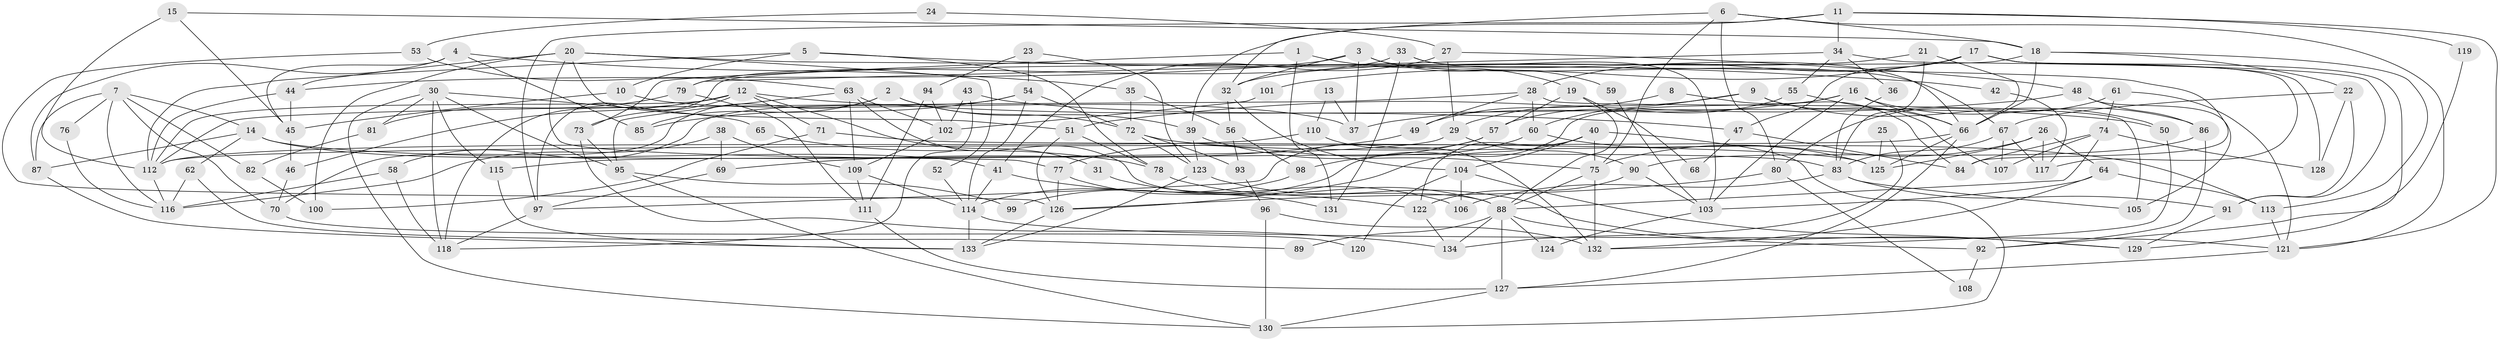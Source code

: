 // Generated by graph-tools (version 1.1) at 2025/51/03/09/25 04:51:13]
// undirected, 134 vertices, 268 edges
graph export_dot {
graph [start="1"]
  node [color=gray90,style=filled];
  1;
  2;
  3;
  4;
  5;
  6;
  7;
  8;
  9;
  10;
  11;
  12;
  13;
  14;
  15;
  16;
  17;
  18;
  19;
  20;
  21;
  22;
  23;
  24;
  25;
  26;
  27;
  28;
  29;
  30;
  31;
  32;
  33;
  34;
  35;
  36;
  37;
  38;
  39;
  40;
  41;
  42;
  43;
  44;
  45;
  46;
  47;
  48;
  49;
  50;
  51;
  52;
  53;
  54;
  55;
  56;
  57;
  58;
  59;
  60;
  61;
  62;
  63;
  64;
  65;
  66;
  67;
  68;
  69;
  70;
  71;
  72;
  73;
  74;
  75;
  76;
  77;
  78;
  79;
  80;
  81;
  82;
  83;
  84;
  85;
  86;
  87;
  88;
  89;
  90;
  91;
  92;
  93;
  94;
  95;
  96;
  97;
  98;
  99;
  100;
  101;
  102;
  103;
  104;
  105;
  106;
  107;
  108;
  109;
  110;
  111;
  112;
  113;
  114;
  115;
  116;
  117;
  118;
  119;
  120;
  121;
  122;
  123;
  124;
  125;
  126;
  127;
  128;
  129;
  130;
  131;
  132;
  133;
  134;
  1 -- 73;
  1 -- 131;
  1 -- 19;
  2 -- 85;
  2 -- 39;
  2 -- 70;
  2 -- 72;
  3 -- 37;
  3 -- 32;
  3 -- 44;
  3 -- 59;
  3 -- 67;
  4 -- 87;
  4 -- 35;
  4 -- 45;
  4 -- 85;
  5 -- 112;
  5 -- 78;
  5 -- 10;
  5 -- 42;
  6 -- 18;
  6 -- 80;
  6 -- 32;
  6 -- 75;
  6 -- 121;
  7 -- 14;
  7 -- 87;
  7 -- 70;
  7 -- 76;
  7 -- 82;
  7 -- 116;
  8 -- 84;
  8 -- 49;
  9 -- 50;
  9 -- 107;
  9 -- 29;
  9 -- 60;
  10 -- 45;
  10 -- 37;
  11 -- 121;
  11 -- 97;
  11 -- 34;
  11 -- 39;
  11 -- 119;
  12 -- 112;
  12 -- 46;
  12 -- 31;
  12 -- 47;
  12 -- 71;
  12 -- 73;
  12 -- 118;
  13 -- 110;
  13 -- 37;
  14 -- 41;
  14 -- 83;
  14 -- 62;
  14 -- 87;
  15 -- 18;
  15 -- 112;
  15 -- 45;
  16 -- 86;
  16 -- 66;
  16 -- 37;
  16 -- 99;
  16 -- 103;
  17 -- 28;
  17 -- 47;
  17 -- 92;
  17 -- 101;
  17 -- 117;
  17 -- 128;
  18 -- 97;
  18 -- 113;
  18 -- 22;
  18 -- 66;
  19 -- 88;
  19 -- 57;
  19 -- 68;
  20 -- 51;
  20 -- 44;
  20 -- 52;
  20 -- 77;
  20 -- 84;
  20 -- 100;
  21 -- 66;
  21 -- 32;
  21 -- 83;
  22 -- 91;
  22 -- 67;
  22 -- 128;
  23 -- 123;
  23 -- 54;
  23 -- 94;
  24 -- 27;
  24 -- 53;
  25 -- 125;
  25 -- 134;
  26 -- 75;
  26 -- 117;
  26 -- 64;
  26 -- 125;
  27 -- 41;
  27 -- 29;
  27 -- 48;
  28 -- 112;
  28 -- 60;
  28 -- 49;
  28 -- 105;
  29 -- 115;
  29 -- 90;
  30 -- 81;
  30 -- 95;
  30 -- 65;
  30 -- 115;
  30 -- 118;
  30 -- 130;
  31 -- 106;
  32 -- 56;
  32 -- 104;
  33 -- 103;
  33 -- 66;
  33 -- 79;
  33 -- 131;
  34 -- 91;
  34 -- 36;
  34 -- 55;
  34 -- 79;
  35 -- 56;
  35 -- 72;
  36 -- 83;
  38 -- 109;
  38 -- 116;
  38 -- 69;
  39 -- 123;
  39 -- 75;
  40 -- 130;
  40 -- 75;
  40 -- 104;
  40 -- 122;
  40 -- 126;
  41 -- 114;
  41 -- 122;
  42 -- 117;
  43 -- 118;
  43 -- 102;
  43 -- 50;
  44 -- 45;
  44 -- 112;
  45 -- 46;
  46 -- 70;
  47 -- 84;
  47 -- 68;
  48 -- 105;
  48 -- 51;
  48 -- 86;
  49 -- 69;
  50 -- 132;
  51 -- 126;
  51 -- 78;
  52 -- 114;
  53 -- 63;
  53 -- 126;
  54 -- 58;
  54 -- 114;
  54 -- 72;
  54 -- 85;
  55 -- 66;
  55 -- 57;
  56 -- 98;
  56 -- 93;
  57 -- 77;
  57 -- 97;
  58 -- 118;
  58 -- 116;
  59 -- 103;
  60 -- 125;
  60 -- 98;
  61 -- 74;
  61 -- 121;
  61 -- 80;
  62 -- 116;
  62 -- 89;
  63 -- 102;
  63 -- 88;
  63 -- 95;
  63 -- 109;
  64 -- 113;
  64 -- 103;
  64 -- 132;
  65 -- 78;
  66 -- 127;
  66 -- 112;
  66 -- 125;
  67 -- 83;
  67 -- 107;
  67 -- 117;
  69 -- 97;
  70 -- 120;
  71 -- 125;
  71 -- 100;
  72 -- 93;
  72 -- 113;
  72 -- 123;
  73 -- 134;
  73 -- 95;
  74 -- 88;
  74 -- 128;
  74 -- 84;
  74 -- 107;
  75 -- 88;
  75 -- 132;
  76 -- 116;
  77 -- 126;
  77 -- 131;
  78 -- 88;
  79 -- 81;
  79 -- 111;
  80 -- 126;
  80 -- 108;
  81 -- 82;
  82 -- 100;
  83 -- 91;
  83 -- 105;
  83 -- 106;
  86 -- 90;
  86 -- 92;
  87 -- 133;
  88 -- 92;
  88 -- 89;
  88 -- 124;
  88 -- 127;
  88 -- 134;
  90 -- 103;
  90 -- 122;
  91 -- 129;
  92 -- 108;
  93 -- 96;
  94 -- 111;
  94 -- 102;
  95 -- 99;
  95 -- 130;
  96 -- 132;
  96 -- 130;
  97 -- 118;
  98 -- 114;
  101 -- 102;
  102 -- 109;
  103 -- 124;
  104 -- 106;
  104 -- 120;
  104 -- 129;
  109 -- 111;
  109 -- 114;
  110 -- 132;
  110 -- 112;
  111 -- 127;
  112 -- 116;
  113 -- 121;
  114 -- 121;
  114 -- 133;
  115 -- 133;
  119 -- 129;
  121 -- 127;
  122 -- 134;
  123 -- 133;
  123 -- 129;
  126 -- 133;
  127 -- 130;
}
